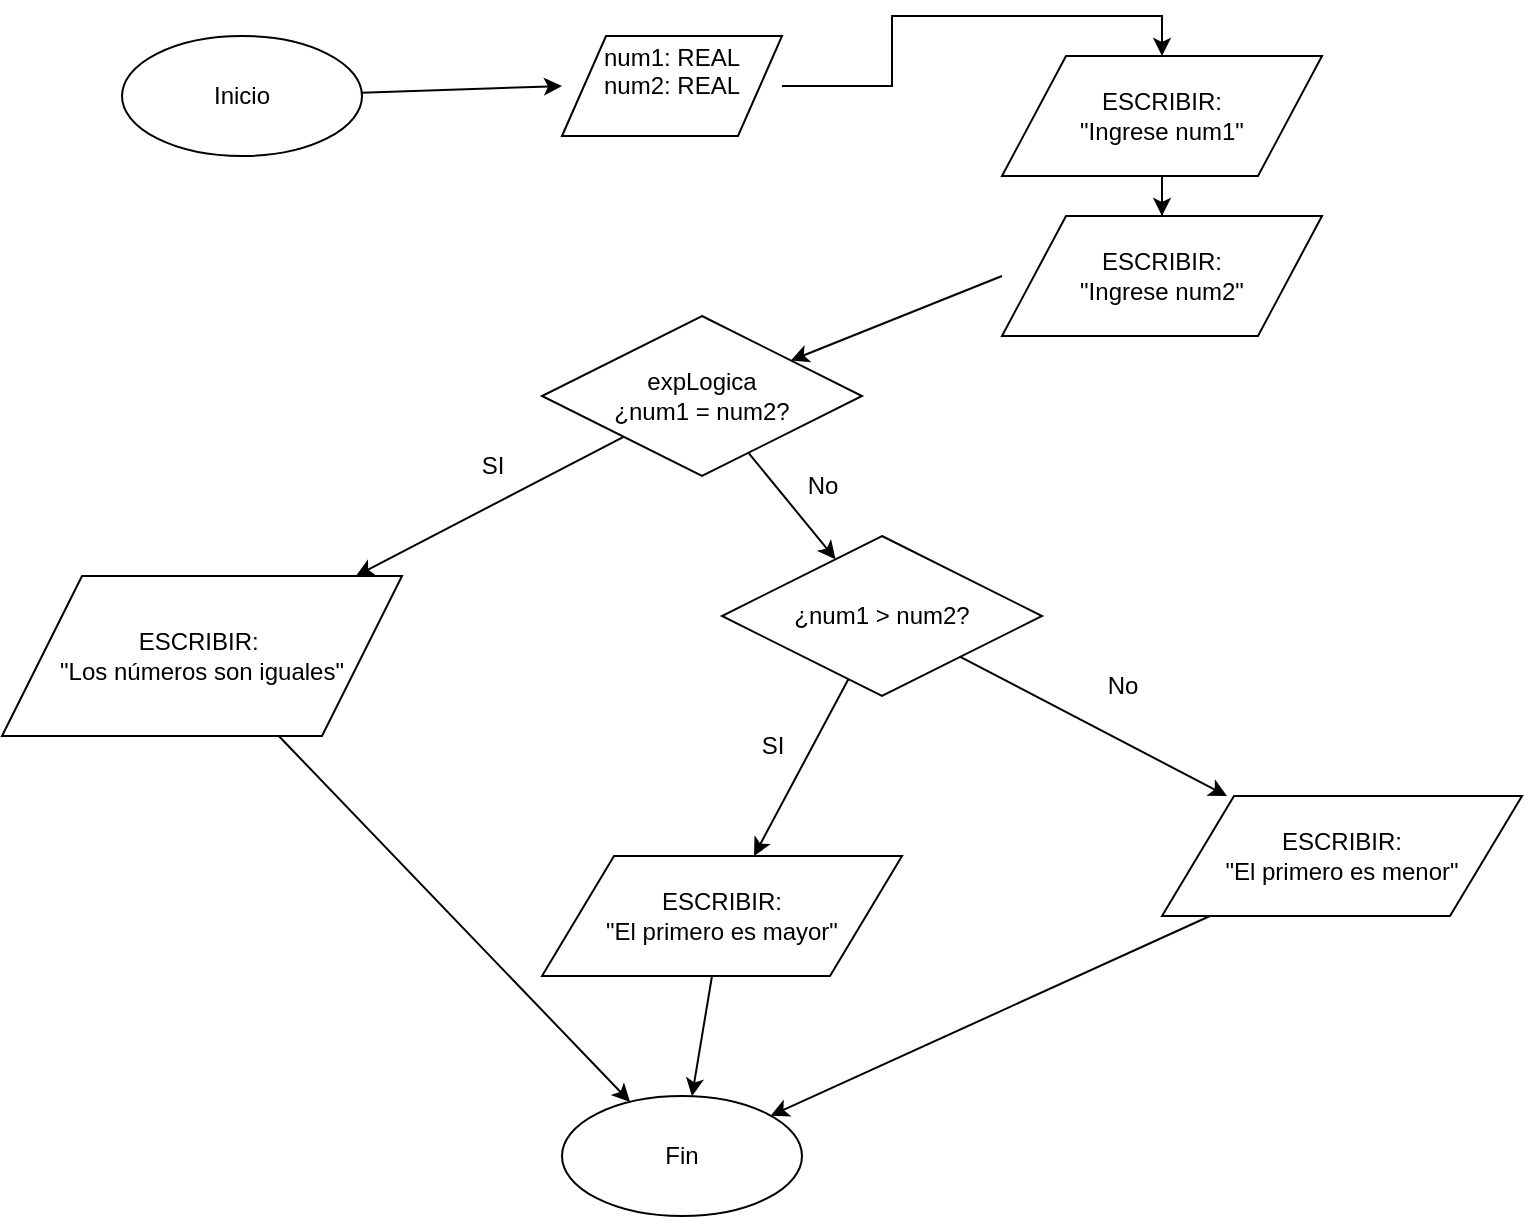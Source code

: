<mxfile version="28.2.4">
  <diagram name="Diagrama de flujo" id="0">
    <mxGraphModel dx="1052" dy="651" grid="1" gridSize="10" guides="1" tooltips="1" connect="1" arrows="1" fold="1" page="1" pageScale="1" pageWidth="827" pageHeight="1169" math="0" shadow="0">
      <root>
        <mxCell id="0" />
        <mxCell id="1" parent="0" />
        <mxCell id="2" value="Inicio" style="ellipse;whiteSpace=wrap;html=1;" parent="1" vertex="1">
          <mxGeometry x="80" y="30" width="120" height="60" as="geometry" />
        </mxCell>
        <mxCell id="twIGWHDAc7svJLDxhXFF-21" style="edgeStyle=orthogonalEdgeStyle;rounded=0;orthogonalLoop=1;jettySize=auto;html=1;entryX=0.5;entryY=0;entryDx=0;entryDy=0;" edge="1" parent="1" source="3" target="twIGWHDAc7svJLDxhXFF-20">
          <mxGeometry relative="1" as="geometry" />
        </mxCell>
        <mxCell id="3" value="&lt;div&gt;ESCRIBIR:&lt;/div&gt;&quot;Ingrese num1&quot;" style="shape=parallelogram;whiteSpace=wrap;html=1;" parent="1" vertex="1">
          <mxGeometry x="520" y="40" width="160" height="60" as="geometry" />
        </mxCell>
        <mxCell id="5" value="&lt;div&gt;expLogica&lt;/div&gt;¿num1 = num2?" style="rhombus;whiteSpace=wrap;html=1;" parent="1" vertex="1">
          <mxGeometry x="290" y="170" width="160" height="80" as="geometry" />
        </mxCell>
        <mxCell id="6" value="&lt;div&gt;&lt;span style=&quot;background-color: transparent; color: light-dark(rgb(0, 0, 0), rgb(255, 255, 255));&quot;&gt;ESCRIBIR:&amp;nbsp;&lt;/span&gt;&lt;/div&gt;&lt;div&gt;&lt;span style=&quot;background-color: transparent; color: light-dark(rgb(0, 0, 0), rgb(255, 255, 255));&quot;&gt;&quot;Los números son iguales&quot;&lt;/span&gt;&lt;/div&gt;" style="shape=parallelogram;whiteSpace=wrap;html=1;align=center;" parent="1" vertex="1">
          <mxGeometry x="20" y="300" width="200" height="80" as="geometry" />
        </mxCell>
        <mxCell id="7" value="¿num1 &gt; num2?" style="rhombus;whiteSpace=wrap;html=1;" parent="1" vertex="1">
          <mxGeometry x="380" y="280" width="160" height="80" as="geometry" />
        </mxCell>
        <mxCell id="8" value="&lt;div&gt;ESCRIBIR:&lt;/div&gt;&quot;El primero es mayor&quot;" style="shape=parallelogram;whiteSpace=wrap;html=1;" parent="1" vertex="1">
          <mxGeometry x="290" y="440" width="180" height="60" as="geometry" />
        </mxCell>
        <mxCell id="9" value="&lt;div&gt;ESCRIBIR:&lt;/div&gt;&quot;El primero es menor&quot;" style="shape=parallelogram;whiteSpace=wrap;html=1;" parent="1" vertex="1">
          <mxGeometry x="600" y="410" width="180" height="60" as="geometry" />
        </mxCell>
        <mxCell id="10" value="Fin" style="ellipse;whiteSpace=wrap;html=1;" parent="1" vertex="1">
          <mxGeometry x="300" y="560" width="120" height="60" as="geometry" />
        </mxCell>
        <mxCell id="11" style="entryX=0;entryY=0.5;entryDx=0;entryDy=0;" parent="1" source="2" target="twIGWHDAc7svJLDxhXFF-22" edge="1">
          <mxGeometry relative="1" as="geometry" />
        </mxCell>
        <mxCell id="13" style="exitX=0;exitY=0.5;exitDx=0;exitDy=0;" parent="1" source="twIGWHDAc7svJLDxhXFF-20" target="5" edge="1">
          <mxGeometry relative="1" as="geometry">
            <mxPoint x="380" y="260" as="sourcePoint" />
          </mxGeometry>
        </mxCell>
        <mxCell id="14" parent="1" source="5" target="6" edge="1">
          <mxGeometry relative="1" as="geometry" />
        </mxCell>
        <mxCell id="15" parent="1" source="5" target="7" edge="1">
          <mxGeometry relative="1" as="geometry" />
        </mxCell>
        <mxCell id="16" parent="1" source="7" target="8" edge="1">
          <mxGeometry relative="1" as="geometry" />
        </mxCell>
        <mxCell id="17" parent="1" source="7" target="9" edge="1">
          <mxGeometry relative="1" as="geometry" />
        </mxCell>
        <mxCell id="18" parent="1" source="6" target="10" edge="1">
          <mxGeometry relative="1" as="geometry" />
        </mxCell>
        <mxCell id="19" parent="1" source="8" target="10" edge="1">
          <mxGeometry relative="1" as="geometry" />
        </mxCell>
        <mxCell id="20" parent="1" source="9" target="10" edge="1">
          <mxGeometry relative="1" as="geometry" />
        </mxCell>
        <mxCell id="twIGWHDAc7svJLDxhXFF-20" value="&lt;div&gt;ESCRIBIR:&lt;/div&gt;&quot;Ingrese num2&quot;" style="shape=parallelogram;whiteSpace=wrap;html=1;" vertex="1" parent="1">
          <mxGeometry x="520" y="120" width="160" height="60" as="geometry" />
        </mxCell>
        <mxCell id="twIGWHDAc7svJLDxhXFF-24" style="edgeStyle=orthogonalEdgeStyle;rounded=0;orthogonalLoop=1;jettySize=auto;html=1;entryX=0.5;entryY=0;entryDx=0;entryDy=0;" edge="1" parent="1" source="twIGWHDAc7svJLDxhXFF-22" target="3">
          <mxGeometry relative="1" as="geometry">
            <mxPoint x="390" y="130" as="targetPoint" />
          </mxGeometry>
        </mxCell>
        <mxCell id="twIGWHDAc7svJLDxhXFF-22" value="num1: REAL&lt;div&gt;num2: REAL&lt;br&gt;&lt;br&gt;&lt;/div&gt;" style="shape=parallelogram;whiteSpace=wrap;html=1;" vertex="1" parent="1">
          <mxGeometry x="300" y="30" width="110" height="50" as="geometry" />
        </mxCell>
        <mxCell id="twIGWHDAc7svJLDxhXFF-25" value="SI" style="text;html=1;align=center;verticalAlign=middle;resizable=0;points=[];autosize=1;strokeColor=none;fillColor=none;" vertex="1" parent="1">
          <mxGeometry x="250" y="230" width="30" height="30" as="geometry" />
        </mxCell>
        <mxCell id="twIGWHDAc7svJLDxhXFF-26" value="No" style="text;html=1;align=center;verticalAlign=middle;resizable=0;points=[];autosize=1;strokeColor=none;fillColor=none;" vertex="1" parent="1">
          <mxGeometry x="410" y="240" width="40" height="30" as="geometry" />
        </mxCell>
        <mxCell id="twIGWHDAc7svJLDxhXFF-27" value="SI" style="text;html=1;align=center;verticalAlign=middle;resizable=0;points=[];autosize=1;strokeColor=none;fillColor=none;" vertex="1" parent="1">
          <mxGeometry x="390" y="370" width="30" height="30" as="geometry" />
        </mxCell>
        <mxCell id="twIGWHDAc7svJLDxhXFF-28" value="No" style="text;html=1;align=center;verticalAlign=middle;resizable=0;points=[];autosize=1;strokeColor=none;fillColor=none;" vertex="1" parent="1">
          <mxGeometry x="560" y="340" width="40" height="30" as="geometry" />
        </mxCell>
      </root>
    </mxGraphModel>
  </diagram>
</mxfile>
